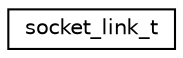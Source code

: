 digraph "Graphical Class Hierarchy"
{
 // LATEX_PDF_SIZE
  edge [fontname="Helvetica",fontsize="10",labelfontname="Helvetica",labelfontsize="10"];
  node [fontname="Helvetica",fontsize="10",shape=record];
  rankdir="LR";
  Node0 [label="socket_link_t",height=0.2,width=0.4,color="black", fillcolor="white", style="filled",URL="$structsocket__link__t.html",tooltip=" "];
}
